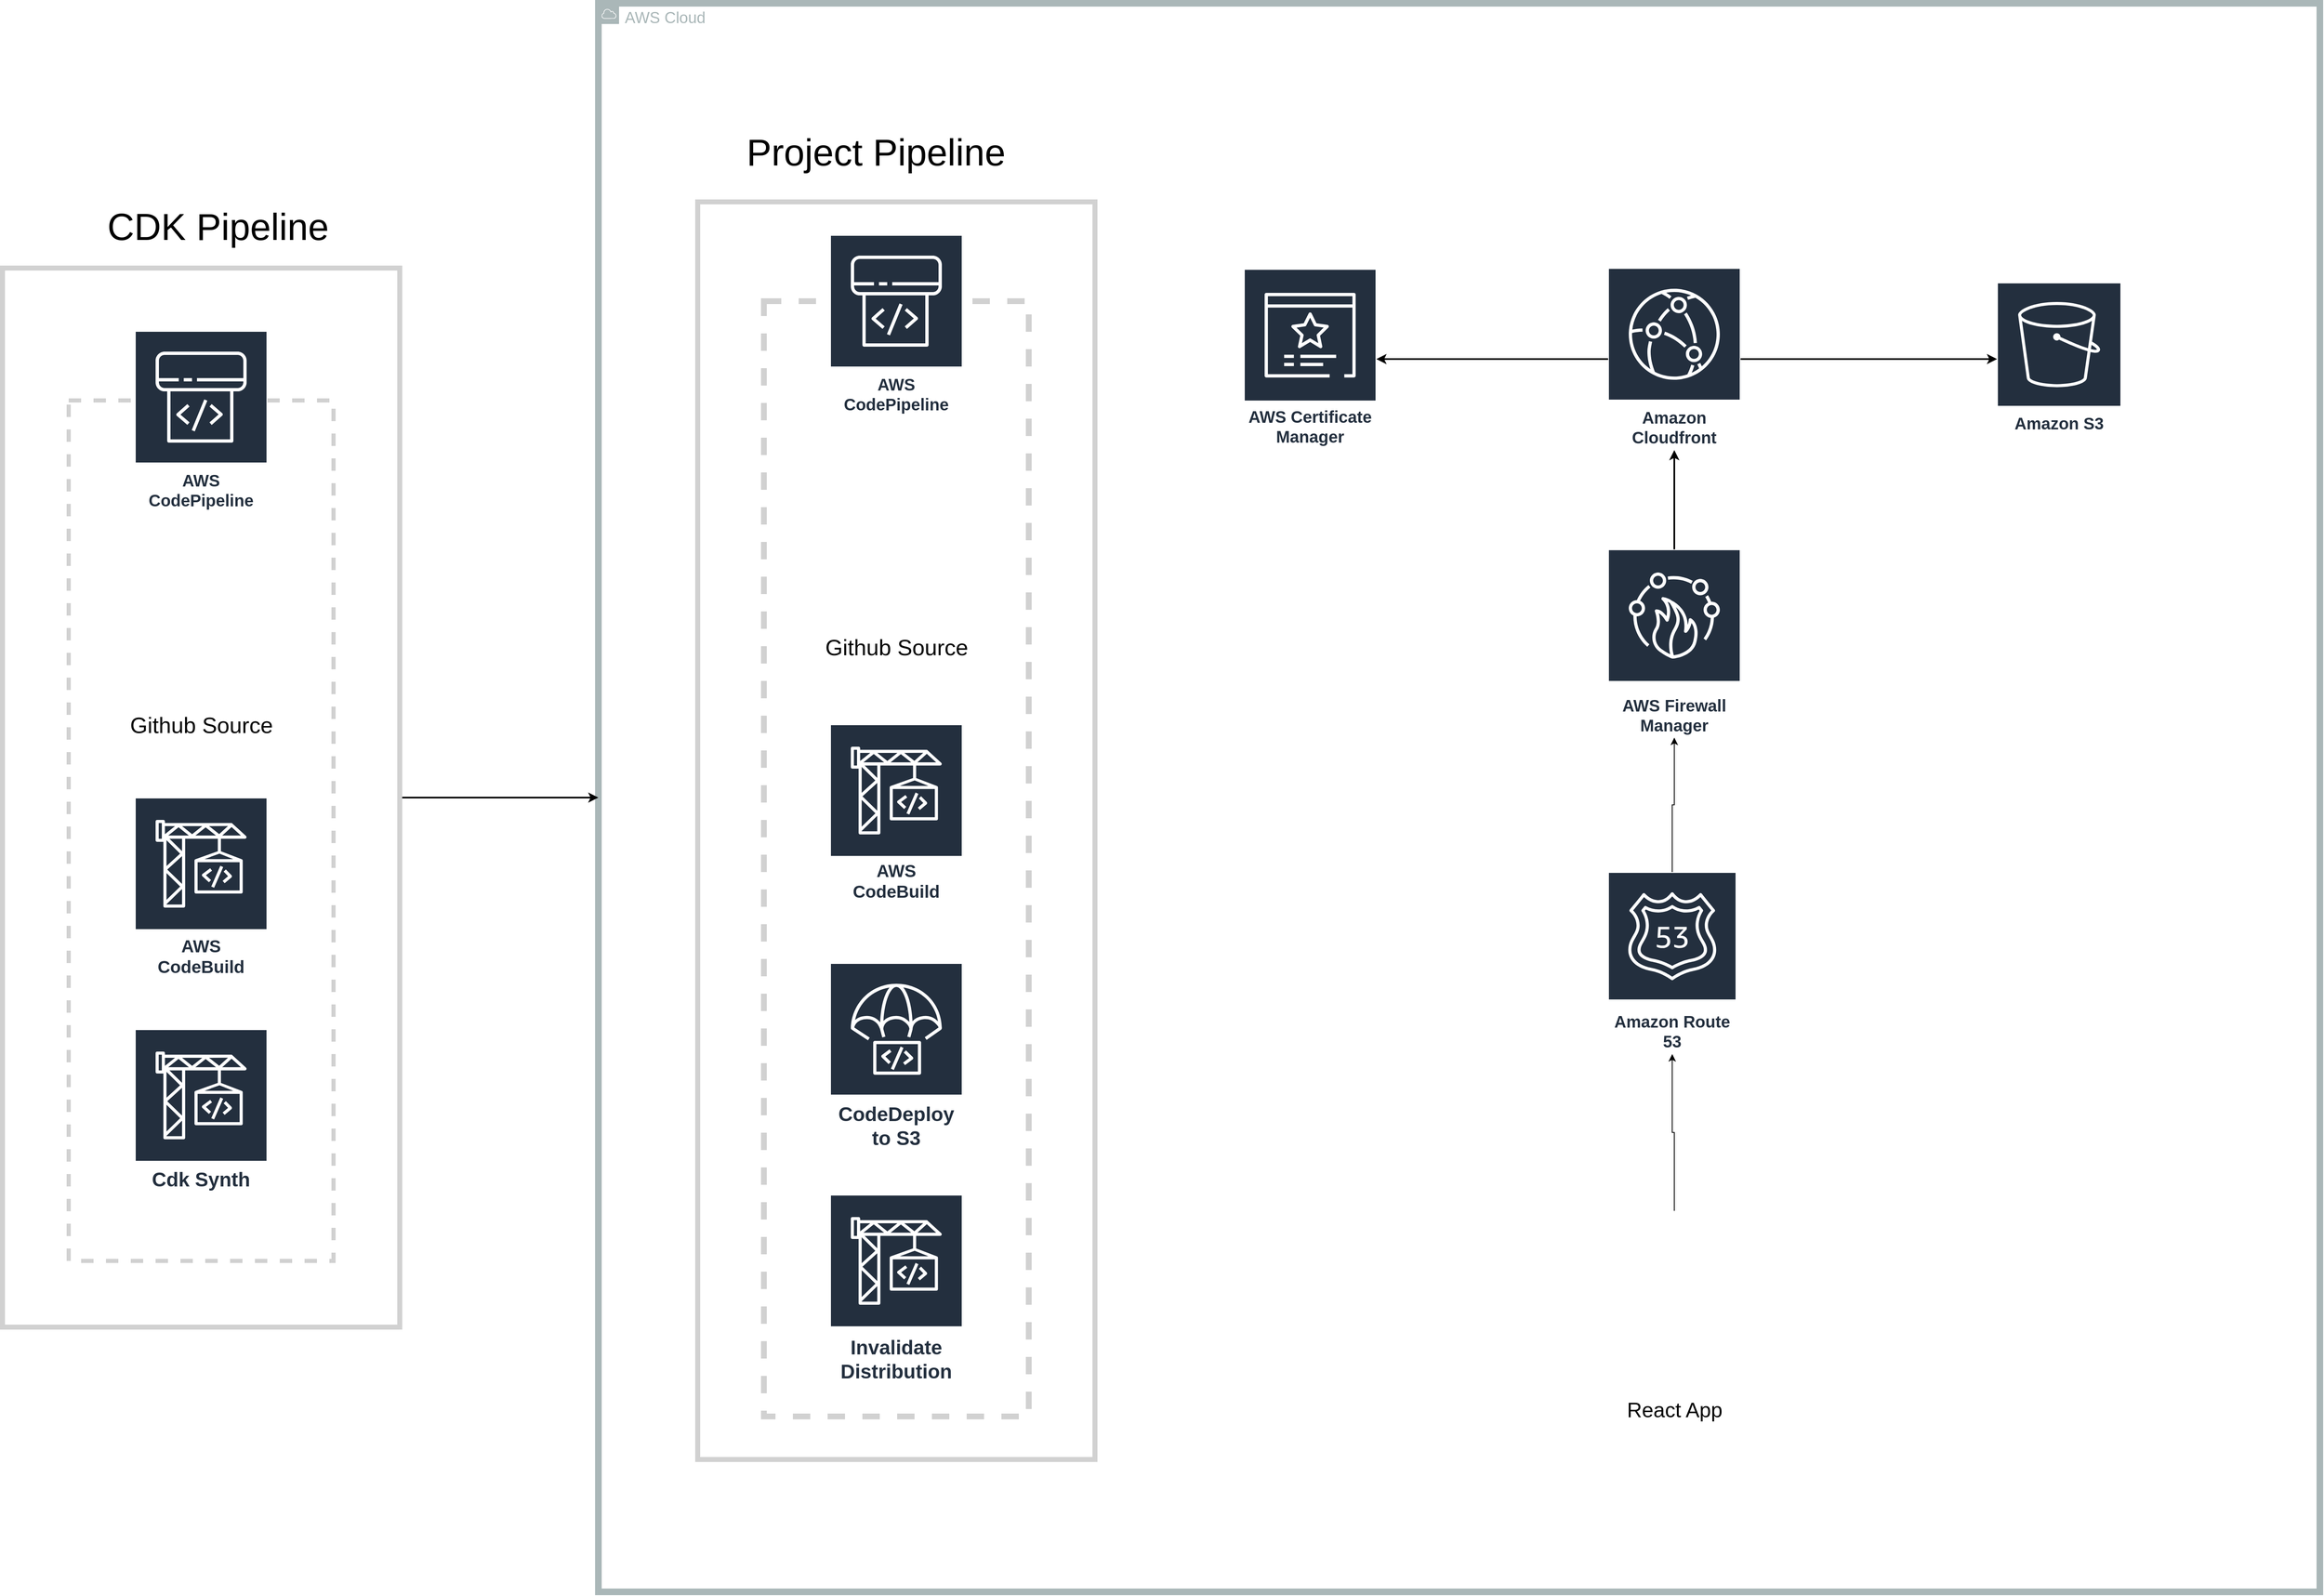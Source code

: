 <mxfile version="15.9.4" type="device"><diagram id="W1tpw6BaseBx3UOI5RXA" name="Page-1"><mxGraphModel dx="3925" dy="2126" grid="1" gridSize="10" guides="1" tooltips="1" connect="1" arrows="1" fold="1" page="1" pageScale="1" pageWidth="1654" pageHeight="1169" math="0" shadow="0"><root><mxCell id="0"/><mxCell id="1" parent="0"/><mxCell id="_CmS6RPEEIOOpAel3sAz-17" value="&lt;font style=&quot;font-size: 21px&quot;&gt;AWS CodeBuild&lt;/font&gt;" style="sketch=0;outlineConnect=0;fontColor=#232F3E;gradientColor=none;strokeColor=#ffffff;fillColor=#232F3E;dashed=0;verticalLabelPosition=middle;verticalAlign=bottom;align=center;html=1;whiteSpace=wrap;fontSize=10;fontStyle=1;spacing=3;shape=mxgraph.aws4.productIcon;prIcon=mxgraph.aws4.codebuild;" parent="1" vertex="1"><mxGeometry x="-1200" y="1120" width="160" height="220" as="geometry"/></mxCell><mxCell id="_CmS6RPEEIOOpAel3sAz-21" value="&lt;font style=&quot;font-size: 24px&quot;&gt;Cdk Synth&lt;/font&gt;" style="sketch=0;outlineConnect=0;fontColor=#232F3E;gradientColor=none;strokeColor=#ffffff;fillColor=#232F3E;dashed=0;verticalLabelPosition=middle;verticalAlign=bottom;align=center;html=1;whiteSpace=wrap;fontSize=10;fontStyle=1;spacing=3;shape=mxgraph.aws4.productIcon;prIcon=mxgraph.aws4.codebuild;" parent="1" vertex="1"><mxGeometry x="-1200" y="1400" width="160" height="200" as="geometry"/></mxCell><mxCell id="_CmS6RPEEIOOpAel3sAz-31" value="Github Source" style="shape=image;html=1;verticalAlign=top;verticalLabelPosition=bottom;labelBackgroundColor=#ffffff;imageAspect=0;aspect=fixed;image=https://cdn4.iconfinder.com/data/icons/miu-square-flat-social/60/github-square-social-media-128.png;fontSize=27;strokeWidth=5;fillColor=none;" parent="1" vertex="1"><mxGeometry x="-1200" y="850" width="160" height="160" as="geometry"/></mxCell><mxCell id="_CmS6RPEEIOOpAel3sAz-32" value="" style="verticalLabelPosition=bottom;verticalAlign=top;html=1;shape=mxgraph.basic.rect;fillColor2=none;strokeWidth=5;size=20;indent=5;fontSize=27;fillColor=none;dashed=1;strokeColor=#D1D1D1;" parent="1" vertex="1"><mxGeometry x="-1280" y="640" width="320" height="1040" as="geometry"/></mxCell><mxCell id="_CmS6RPEEIOOpAel3sAz-10" value="&lt;font style=&quot;font-size: 20px&quot;&gt;AWS CodePipeline&lt;/font&gt;" style="sketch=0;outlineConnect=0;fontColor=#232F3E;gradientColor=none;strokeColor=#ffffff;fillColor=#232F3E;dashed=0;verticalLabelPosition=middle;verticalAlign=bottom;align=center;html=1;whiteSpace=wrap;fontSize=10;fontStyle=1;spacing=3;shape=mxgraph.aws4.productIcon;prIcon=mxgraph.aws4.codepipeline;strokeWidth=5;" parent="1" vertex="1"><mxGeometry x="-1200" y="556" width="160" height="220" as="geometry"/></mxCell><mxCell id="_CmS6RPEEIOOpAel3sAz-33" value="&lt;font style=&quot;font-size: 19px&quot;&gt;AWS Cloud&lt;/font&gt;" style="sketch=0;outlineConnect=0;gradientColor=none;html=1;whiteSpace=wrap;fontSize=12;fontStyle=0;shape=mxgraph.aws4.group;grIcon=mxgraph.aws4.group_aws_cloud;strokeColor=#AAB7B8;fillColor=none;verticalAlign=top;align=left;spacingLeft=30;fontColor=#AAB7B8;dashed=0;strokeWidth=8;" parent="1" vertex="1"><mxGeometry x="-640" y="160" width="2080" height="1920" as="geometry"/></mxCell><mxCell id="_CmS6RPEEIOOpAel3sAz-34" value="&lt;font style=&quot;font-size: 21px&quot;&gt;AWS CodeBuild&lt;/font&gt;" style="sketch=0;outlineConnect=0;fontColor=#232F3E;gradientColor=none;strokeColor=#ffffff;fillColor=#232F3E;dashed=0;verticalLabelPosition=middle;verticalAlign=bottom;align=center;html=1;whiteSpace=wrap;fontSize=10;fontStyle=1;spacing=3;shape=mxgraph.aws4.productIcon;prIcon=mxgraph.aws4.codebuild;" parent="1" vertex="1"><mxGeometry x="-360" y="1031.5" width="160" height="217" as="geometry"/></mxCell><mxCell id="_CmS6RPEEIOOpAel3sAz-35" value="&lt;font style=&quot;font-size: 24px&quot;&gt;Invalidate Distribution&lt;/font&gt;" style="sketch=0;outlineConnect=0;fontColor=#232F3E;gradientColor=none;strokeColor=#ffffff;fillColor=#232F3E;dashed=0;verticalLabelPosition=middle;verticalAlign=bottom;align=center;html=1;whiteSpace=wrap;fontSize=10;fontStyle=1;spacing=3;shape=mxgraph.aws4.productIcon;prIcon=mxgraph.aws4.codebuild;" parent="1" vertex="1"><mxGeometry x="-360" y="1600" width="160" height="232" as="geometry"/></mxCell><mxCell id="_CmS6RPEEIOOpAel3sAz-36" value="Github Source" style="shape=image;html=1;verticalAlign=top;verticalLabelPosition=bottom;labelBackgroundColor=#ffffff;imageAspect=0;aspect=fixed;image=https://cdn4.iconfinder.com/data/icons/miu-square-flat-social/60/github-square-social-media-128.png;fontSize=27;strokeWidth=5;fillColor=none;" parent="1" vertex="1"><mxGeometry x="-360" y="756" width="160" height="160" as="geometry"/></mxCell><mxCell id="_CmS6RPEEIOOpAel3sAz-40" value="&lt;span style=&quot;font-size: 24px&quot;&gt;CodeDeploy to S3&lt;/span&gt;" style="sketch=0;outlineConnect=0;fontColor=#232F3E;gradientColor=none;strokeColor=#ffffff;fillColor=#232F3E;dashed=0;verticalLabelPosition=middle;verticalAlign=bottom;align=center;html=1;whiteSpace=wrap;fontSize=10;fontStyle=1;spacing=3;shape=mxgraph.aws4.productIcon;prIcon=mxgraph.aws4.codedeploy;" parent="1" vertex="1"><mxGeometry x="-360" y="1320" width="160" height="230" as="geometry"/></mxCell><mxCell id="_CmS6RPEEIOOpAel3sAz-41" value="" style="verticalLabelPosition=bottom;verticalAlign=top;html=1;shape=mxgraph.basic.rect;fillColor2=none;strokeWidth=7;size=20;indent=5;fontSize=27;fillColor=none;dashed=1;strokeColor=#D1D1D1;" parent="1" vertex="1"><mxGeometry x="-440" y="520" width="320" height="1348" as="geometry"/></mxCell><mxCell id="_CmS6RPEEIOOpAel3sAz-56" style="edgeStyle=orthogonalEdgeStyle;rounded=0;orthogonalLoop=1;jettySize=auto;html=1;fontSize=16;strokeWidth=2;" parent="1" source="_CmS6RPEEIOOpAel3sAz-43" target="_CmS6RPEEIOOpAel3sAz-45" edge="1"><mxGeometry relative="1" as="geometry"/></mxCell><mxCell id="_CmS6RPEEIOOpAel3sAz-77" style="edgeStyle=orthogonalEdgeStyle;rounded=0;orthogonalLoop=1;jettySize=auto;html=1;fontSize=5;strokeWidth=2;" parent="1" source="_CmS6RPEEIOOpAel3sAz-43" target="_CmS6RPEEIOOpAel3sAz-75" edge="1"><mxGeometry relative="1" as="geometry"/></mxCell><mxCell id="_CmS6RPEEIOOpAel3sAz-43" value="&lt;font style=&quot;font-size: 20px&quot;&gt;Amazon Cloudfront&lt;/font&gt;" style="sketch=0;outlineConnect=0;fontColor=#232F3E;gradientColor=none;strokeColor=#ffffff;fillColor=#232F3E;dashed=0;verticalLabelPosition=middle;verticalAlign=bottom;align=center;html=1;whiteSpace=wrap;fontSize=10;fontStyle=1;spacing=3;shape=mxgraph.aws4.productIcon;prIcon=mxgraph.aws4.cloudfront;" parent="1" vertex="1"><mxGeometry x="580" y="480" width="160" height="220" as="geometry"/></mxCell><mxCell id="_CmS6RPEEIOOpAel3sAz-45" value="&lt;font style=&quot;font-size: 20px&quot;&gt;Amazon S3&lt;/font&gt;" style="sketch=0;outlineConnect=0;fontColor=#232F3E;gradientColor=none;strokeColor=#ffffff;fillColor=#232F3E;dashed=0;verticalLabelPosition=middle;verticalAlign=bottom;align=center;html=1;whiteSpace=wrap;fontSize=10;fontStyle=1;spacing=3;shape=mxgraph.aws4.productIcon;prIcon=mxgraph.aws4.s3;" parent="1" vertex="1"><mxGeometry x="1050" y="497.5" width="150" height="185" as="geometry"/></mxCell><mxCell id="HJJdfn0BvNjHeIeWxZFH-1" style="edgeStyle=orthogonalEdgeStyle;rounded=0;orthogonalLoop=1;jettySize=auto;html=1;" edge="1" parent="1" source="_CmS6RPEEIOOpAel3sAz-55" target="_CmS6RPEEIOOpAel3sAz-62"><mxGeometry relative="1" as="geometry"/></mxCell><mxCell id="_CmS6RPEEIOOpAel3sAz-55" value="&lt;font style=&quot;font-size: 20px&quot;&gt;Amazon Route 53&lt;/font&gt;" style="sketch=0;outlineConnect=0;fontColor=#232F3E;gradientColor=none;strokeColor=#ffffff;fillColor=#232F3E;dashed=0;verticalLabelPosition=middle;verticalAlign=bottom;align=center;html=1;whiteSpace=wrap;fontSize=10;fontStyle=1;spacing=3;shape=mxgraph.aws4.productIcon;prIcon=mxgraph.aws4.route_53;" parent="1" vertex="1"><mxGeometry x="580" y="1210" width="155" height="220" as="geometry"/></mxCell><mxCell id="HJJdfn0BvNjHeIeWxZFH-2" style="edgeStyle=orthogonalEdgeStyle;rounded=0;orthogonalLoop=1;jettySize=auto;html=1;" edge="1" parent="1" source="_CmS6RPEEIOOpAel3sAz-59" target="_CmS6RPEEIOOpAel3sAz-55"><mxGeometry relative="1" as="geometry"/></mxCell><mxCell id="_CmS6RPEEIOOpAel3sAz-59" value="&lt;font style=&quot;font-size: 25px&quot;&gt;React App&lt;/font&gt;" style="shape=image;html=1;verticalAlign=top;verticalLabelPosition=bottom;labelBackgroundColor=#ffffff;imageAspect=0;aspect=fixed;image=https://cdn0.iconfinder.com/data/icons/font-awesome-brands-vol-2/512/react-128.png;dashed=1;fontSize=15;strokeColor=#D1D1D1;strokeWidth=5;fillColor=none;" parent="1" vertex="1"><mxGeometry x="551" y="1619.5" width="218" height="218" as="geometry"/></mxCell><mxCell id="_CmS6RPEEIOOpAel3sAz-64" style="edgeStyle=orthogonalEdgeStyle;rounded=0;orthogonalLoop=1;jettySize=auto;html=1;fontSize=18;strokeWidth=2;" parent="1" source="_CmS6RPEEIOOpAel3sAz-62" target="_CmS6RPEEIOOpAel3sAz-43" edge="1"><mxGeometry relative="1" as="geometry"/></mxCell><mxCell id="_CmS6RPEEIOOpAel3sAz-62" value="&lt;font style=&quot;font-size: 20px&quot;&gt;AWS Firewall Manager&lt;/font&gt;" style="sketch=0;outlineConnect=0;fontColor=#232F3E;gradientColor=none;strokeColor=#ffffff;fillColor=#232F3E;dashed=0;verticalLabelPosition=middle;verticalAlign=bottom;align=center;html=1;whiteSpace=wrap;fontSize=10;fontStyle=1;spacing=3;shape=mxgraph.aws4.productIcon;prIcon=mxgraph.aws4.firewall_manager;" parent="1" vertex="1"><mxGeometry x="580" y="820" width="160" height="227.5" as="geometry"/></mxCell><mxCell id="_CmS6RPEEIOOpAel3sAz-73" value="&lt;font style=&quot;font-size: 45px&quot;&gt;CDK Pipeline&lt;/font&gt;" style="text;html=1;align=center;verticalAlign=middle;resizable=0;points=[];autosize=1;strokeColor=none;fillColor=none;fontSize=20;strokeWidth=26;perimeterSpacing=5;" parent="1" vertex="1"><mxGeometry x="-1240" y="410" width="280" height="40" as="geometry"/></mxCell><mxCell id="_CmS6RPEEIOOpAel3sAz-74" value="&lt;font style=&quot;font-size: 45px&quot;&gt;Project Pipeline&lt;/font&gt;" style="text;html=1;align=center;verticalAlign=middle;resizable=0;points=[];autosize=1;strokeColor=none;fillColor=none;fontSize=20;strokeWidth=26;perimeterSpacing=5;" parent="1" vertex="1"><mxGeometry x="-470" y="320" width="330" height="40" as="geometry"/></mxCell><mxCell id="_CmS6RPEEIOOpAel3sAz-75" value="&lt;font style=&quot;font-size: 20px&quot;&gt;AWS Certificate Manager&lt;/font&gt;" style="sketch=0;outlineConnect=0;fontColor=#232F3E;gradientColor=none;strokeColor=#ffffff;fillColor=#232F3E;dashed=0;verticalLabelPosition=middle;verticalAlign=bottom;align=center;html=1;whiteSpace=wrap;fontSize=10;fontStyle=1;spacing=3;shape=mxgraph.aws4.productIcon;prIcon=mxgraph.aws4.certificate_manager_3;" parent="1" vertex="1"><mxGeometry x="140" y="481.12" width="160" height="217.75" as="geometry"/></mxCell><mxCell id="_CmS6RPEEIOOpAel3sAz-38" value="&lt;font style=&quot;font-size: 20px&quot;&gt;AWS CodePipeline&lt;/font&gt;" style="sketch=0;outlineConnect=0;fontColor=#232F3E;gradientColor=none;strokeColor=#ffffff;fillColor=#232F3E;dashed=0;verticalLabelPosition=middle;verticalAlign=bottom;align=center;html=1;whiteSpace=wrap;fontSize=10;fontStyle=1;spacing=3;shape=mxgraph.aws4.productIcon;prIcon=mxgraph.aws4.codepipeline;strokeWidth=5;" parent="1" vertex="1"><mxGeometry x="-360" y="440" width="160" height="220" as="geometry"/></mxCell><mxCell id="_CmS6RPEEIOOpAel3sAz-94" value="" style="rounded=0;whiteSpace=wrap;html=1;fontSize=4;strokeColor=#D1D1D1;strokeWidth=6;fillColor=none;" parent="1" vertex="1"><mxGeometry x="-520" y="400" width="480" height="1520" as="geometry"/></mxCell><mxCell id="_CmS6RPEEIOOpAel3sAz-103" style="edgeStyle=orthogonalEdgeStyle;rounded=0;orthogonalLoop=1;jettySize=auto;html=1;fontSize=4;strokeWidth=2;" parent="1" source="_CmS6RPEEIOOpAel3sAz-100" target="_CmS6RPEEIOOpAel3sAz-33" edge="1"><mxGeometry relative="1" as="geometry"/></mxCell><mxCell id="_CmS6RPEEIOOpAel3sAz-100" value="" style="rounded=0;whiteSpace=wrap;html=1;fontSize=4;strokeColor=#D1D1D1;strokeWidth=6;fillColor=none;" parent="1" vertex="1"><mxGeometry x="-1360" y="480" width="480" height="1280" as="geometry"/></mxCell></root></mxGraphModel></diagram></mxfile>